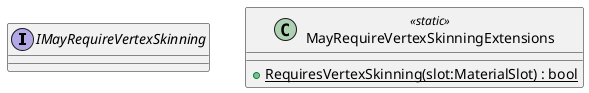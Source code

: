 @startuml
interface IMayRequireVertexSkinning {
}
class MayRequireVertexSkinningExtensions <<static>> {
    + {static} RequiresVertexSkinning(slot:MaterialSlot) : bool
}
@enduml
